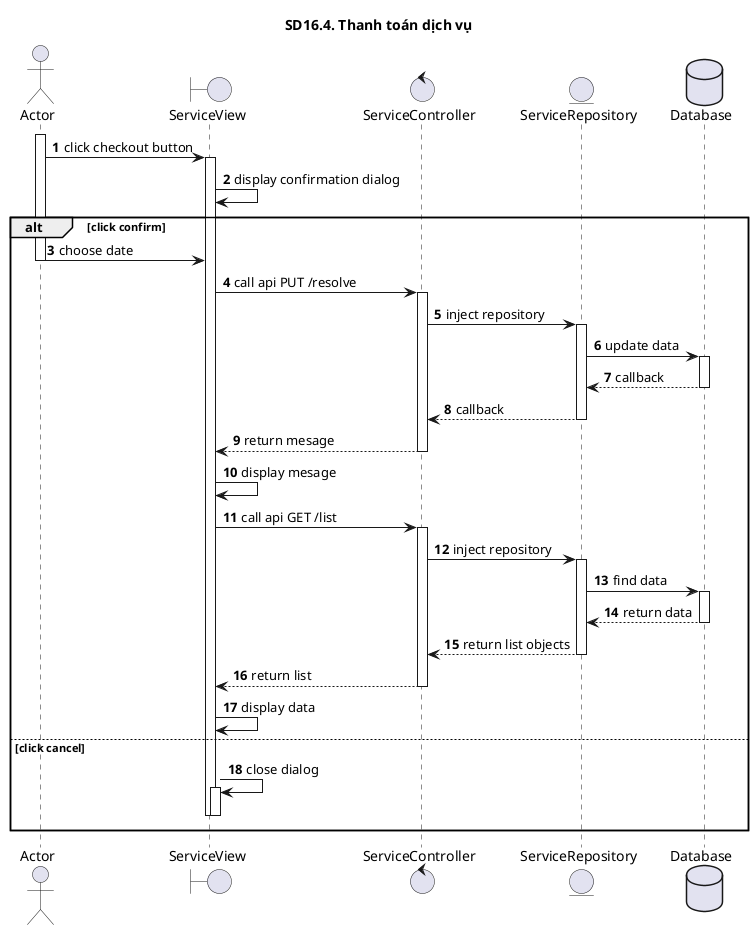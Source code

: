 @startuml SQ
autonumber
title SD16.4. Thanh toán dịch vụ
actor "Actor" as actor
boundary "ServiceView" as view
control "ServiceController" as controller
entity "ServiceRepository" as model
database "Database" as database
activate actor
actor -> view : click checkout button
activate view
view -> view: display confirmation dialog
alt click confirm
actor -> view : choose date
deactivate actor
view -> controller : call api PUT /resolve
activate controller
controller -> model : inject repository
activate model
model -> database : update data
activate database
database --> model : callback
deactivate database
model --> controller : callback
deactivate model
controller --> view : return mesage
deactivate controller
view -> view: display mesage
view -> controller: call api GET /list
activate controller
controller -> model: inject repository
activate model
model -> database: find data
activate database
database --> model: return data
deactivate database
model --> controller: return list objects
deactivate model
controller --> view: return list
deactivate controller
view -> view: display data
else click cancel
view -> view: close dialog
activate view
deactivate view
deactivate view
end
@enduml